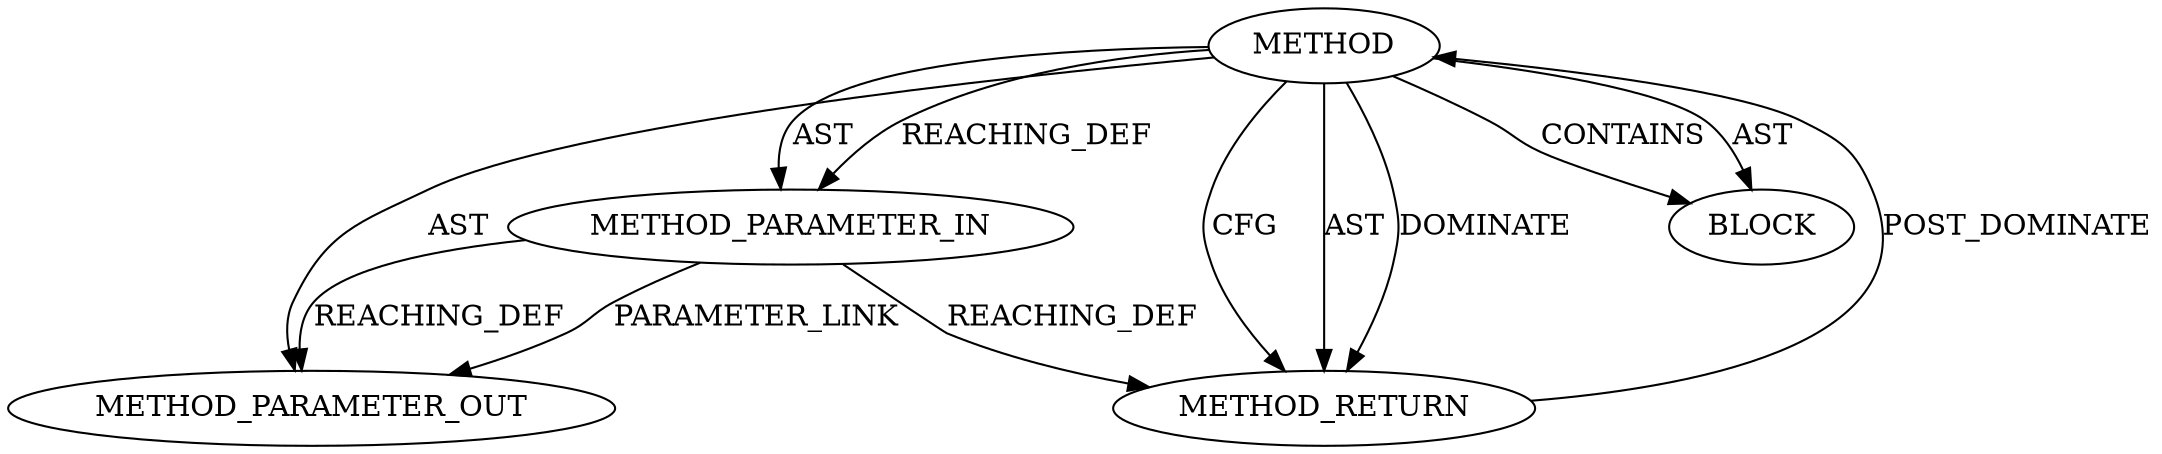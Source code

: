 digraph {
  21179 [label=METHOD_PARAMETER_OUT ORDER=1 CODE="struct tls_context *tls_ctx" IS_VARIADIC=false COLUMN_NUMBER=25 LINE_NUMBER=156 TYPE_FULL_NAME="tls_context*" EVALUATION_STRATEGY="BY_VALUE" INDEX=1 NAME="tls_ctx"]
  244 [label=METHOD COLUMN_NUMBER=6 LINE_NUMBER=156 COLUMN_NUMBER_END=52 IS_EXTERNAL=false SIGNATURE="void tls_sw_free_ctx_tx (tls_context*)" NAME="tls_sw_free_ctx_tx" AST_PARENT_TYPE="TYPE_DECL" AST_PARENT_FULL_NAME="tls.h:<global>" ORDER=28 CODE="void tls_sw_free_ctx_tx(struct tls_context *tls_ctx);" FULL_NAME="tls_sw_free_ctx_tx" LINE_NUMBER_END=156 FILENAME="tls.h"]
  245 [label=METHOD_PARAMETER_IN ORDER=1 CODE="struct tls_context *tls_ctx" IS_VARIADIC=false COLUMN_NUMBER=25 LINE_NUMBER=156 TYPE_FULL_NAME="tls_context*" EVALUATION_STRATEGY="BY_VALUE" INDEX=1 NAME="tls_ctx"]
  247 [label=METHOD_RETURN ORDER=3 CODE="RET" COLUMN_NUMBER=6 LINE_NUMBER=156 TYPE_FULL_NAME="void" EVALUATION_STRATEGY="BY_VALUE"]
  246 [label=BLOCK ORDER=2 ARGUMENT_INDEX=-1 CODE="<empty>" TYPE_FULL_NAME="<empty>"]
  245 -> 21179 [label=REACHING_DEF VARIABLE="tls_ctx"]
  244 -> 247 [label=CFG ]
  244 -> 247 [label=AST ]
  247 -> 244 [label=POST_DOMINATE ]
  244 -> 245 [label=AST ]
  244 -> 247 [label=DOMINATE ]
  244 -> 246 [label=CONTAINS ]
  244 -> 246 [label=AST ]
  244 -> 245 [label=REACHING_DEF VARIABLE=""]
  244 -> 21179 [label=AST ]
  245 -> 247 [label=REACHING_DEF VARIABLE="tls_ctx"]
  245 -> 21179 [label=PARAMETER_LINK ]
}
